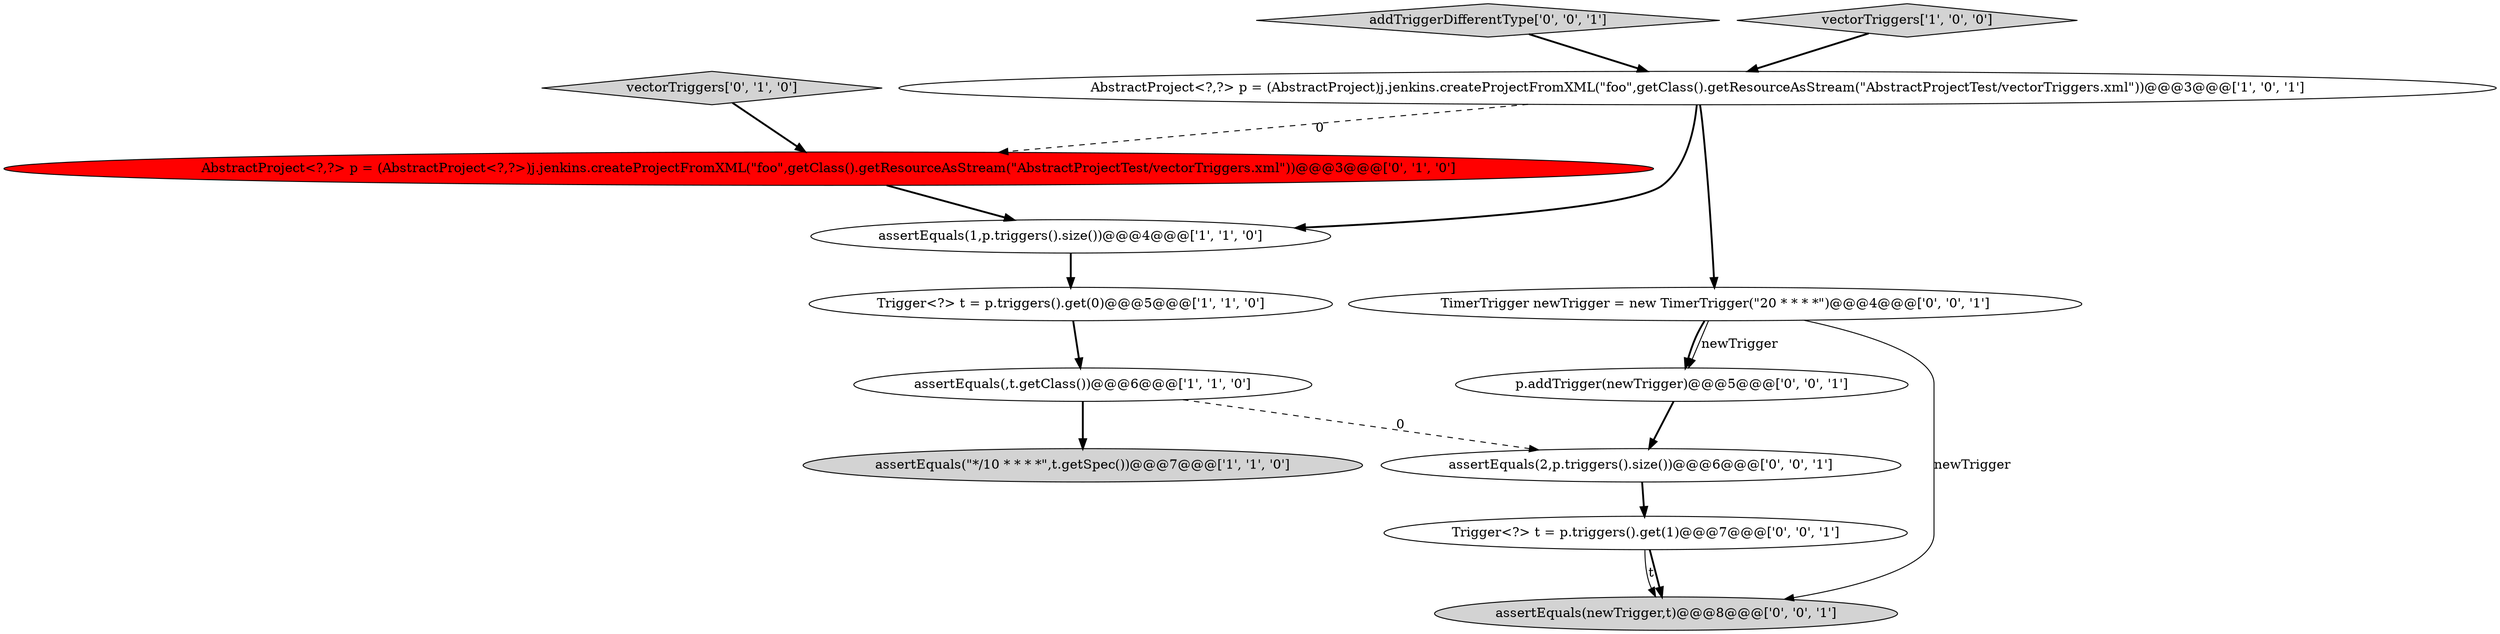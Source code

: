 digraph {
1 [style = filled, label = "assertEquals(1,p.triggers().size())@@@4@@@['1', '1', '0']", fillcolor = white, shape = ellipse image = "AAA0AAABBB1BBB"];
6 [style = filled, label = "vectorTriggers['0', '1', '0']", fillcolor = lightgray, shape = diamond image = "AAA0AAABBB2BBB"];
3 [style = filled, label = "AbstractProject<?,?> p = (AbstractProject)j.jenkins.createProjectFromXML(\"foo\",getClass().getResourceAsStream(\"AbstractProjectTest/vectorTriggers.xml\"))@@@3@@@['1', '0', '1']", fillcolor = white, shape = ellipse image = "AAA0AAABBB1BBB"];
7 [style = filled, label = "AbstractProject<?,?> p = (AbstractProject<?,?>)j.jenkins.createProjectFromXML(\"foo\",getClass().getResourceAsStream(\"AbstractProjectTest/vectorTriggers.xml\"))@@@3@@@['0', '1', '0']", fillcolor = red, shape = ellipse image = "AAA1AAABBB2BBB"];
10 [style = filled, label = "Trigger<?> t = p.triggers().get(1)@@@7@@@['0', '0', '1']", fillcolor = white, shape = ellipse image = "AAA0AAABBB3BBB"];
0 [style = filled, label = "assertEquals(\"*/10 * * * *\",t.getSpec())@@@7@@@['1', '1', '0']", fillcolor = lightgray, shape = ellipse image = "AAA0AAABBB1BBB"];
8 [style = filled, label = "addTriggerDifferentType['0', '0', '1']", fillcolor = lightgray, shape = diamond image = "AAA0AAABBB3BBB"];
11 [style = filled, label = "assertEquals(2,p.triggers().size())@@@6@@@['0', '0', '1']", fillcolor = white, shape = ellipse image = "AAA0AAABBB3BBB"];
5 [style = filled, label = "Trigger<?> t = p.triggers().get(0)@@@5@@@['1', '1', '0']", fillcolor = white, shape = ellipse image = "AAA0AAABBB1BBB"];
12 [style = filled, label = "TimerTrigger newTrigger = new TimerTrigger(\"20 * * * *\")@@@4@@@['0', '0', '1']", fillcolor = white, shape = ellipse image = "AAA0AAABBB3BBB"];
9 [style = filled, label = "assertEquals(newTrigger,t)@@@8@@@['0', '0', '1']", fillcolor = lightgray, shape = ellipse image = "AAA0AAABBB3BBB"];
13 [style = filled, label = "p.addTrigger(newTrigger)@@@5@@@['0', '0', '1']", fillcolor = white, shape = ellipse image = "AAA0AAABBB3BBB"];
2 [style = filled, label = "vectorTriggers['1', '0', '0']", fillcolor = lightgray, shape = diamond image = "AAA0AAABBB1BBB"];
4 [style = filled, label = "assertEquals(,t.getClass())@@@6@@@['1', '1', '0']", fillcolor = white, shape = ellipse image = "AAA0AAABBB1BBB"];
1->5 [style = bold, label=""];
12->13 [style = bold, label=""];
10->9 [style = bold, label=""];
7->1 [style = bold, label=""];
4->11 [style = dashed, label="0"];
3->12 [style = bold, label=""];
6->7 [style = bold, label=""];
3->1 [style = bold, label=""];
12->9 [style = solid, label="newTrigger"];
11->10 [style = bold, label=""];
13->11 [style = bold, label=""];
3->7 [style = dashed, label="0"];
12->13 [style = solid, label="newTrigger"];
5->4 [style = bold, label=""];
2->3 [style = bold, label=""];
4->0 [style = bold, label=""];
8->3 [style = bold, label=""];
10->9 [style = solid, label="t"];
}
